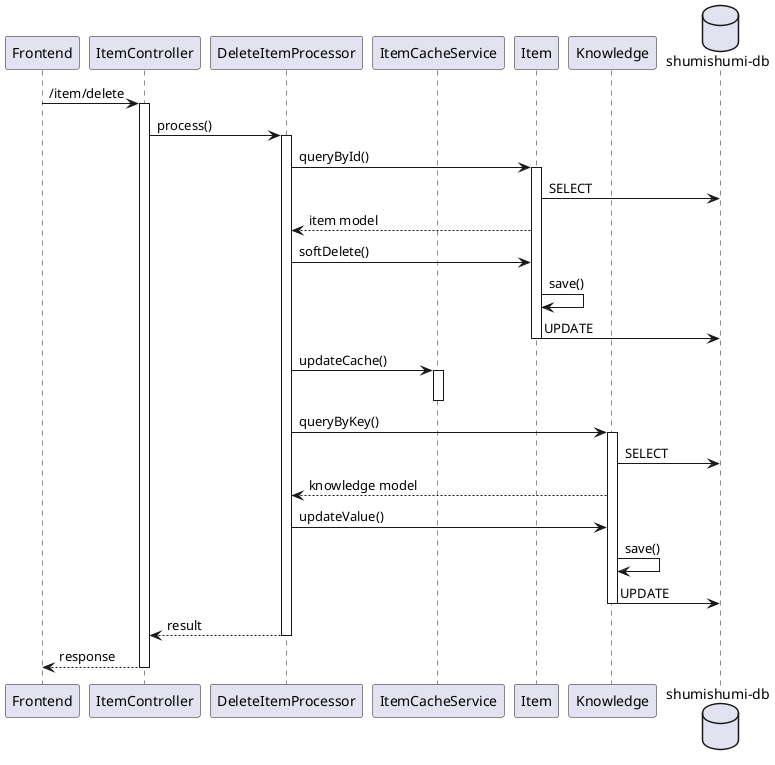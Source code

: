 @startuml delete
participant "Frontend" as fe
participant "ItemController" as ic

participant "DeleteItemProcessor" as proc

participant "ItemCacheService" as icache

participant "Item" as im

participant "Knowledge" as km

database "shumishumi-db" as db

fe -> ic++ : /item/delete
ic -> proc++ : process()

proc -> im++ : queryById()
im -> db : SELECT
proc <-- im : item model

proc -> im : softDelete()
im -> im : save()
im -> db : UPDATE
deactivate im

proc -> icache++ : updateCache()
deactivate icache

proc -> km++ : queryByKey()
km -> db : SELECT
proc <-- km : knowledge model

proc -> km : updateValue()
km -> km : save()
km -> db : UPDATE

deactivate km

return result
return response

@enduml
